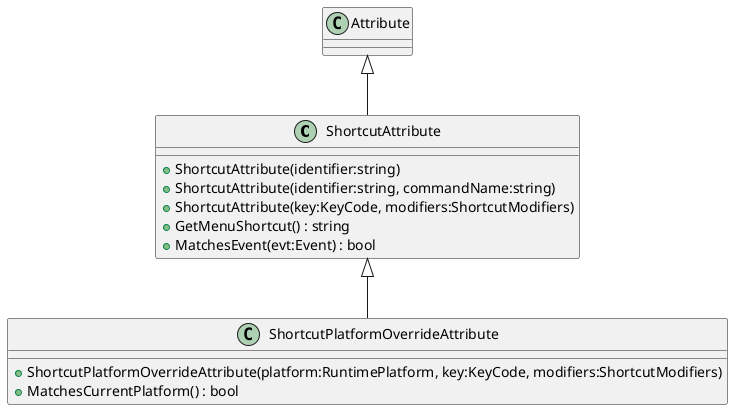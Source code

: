 @startuml
class ShortcutAttribute {
    + ShortcutAttribute(identifier:string)
    + ShortcutAttribute(identifier:string, commandName:string)
    + ShortcutAttribute(key:KeyCode, modifiers:ShortcutModifiers)
    + GetMenuShortcut() : string
    + MatchesEvent(evt:Event) : bool
}
class ShortcutPlatformOverrideAttribute {
    + ShortcutPlatformOverrideAttribute(platform:RuntimePlatform, key:KeyCode, modifiers:ShortcutModifiers)
    + MatchesCurrentPlatform() : bool
}
Attribute <|-- ShortcutAttribute
ShortcutAttribute <|-- ShortcutPlatformOverrideAttribute
@enduml
